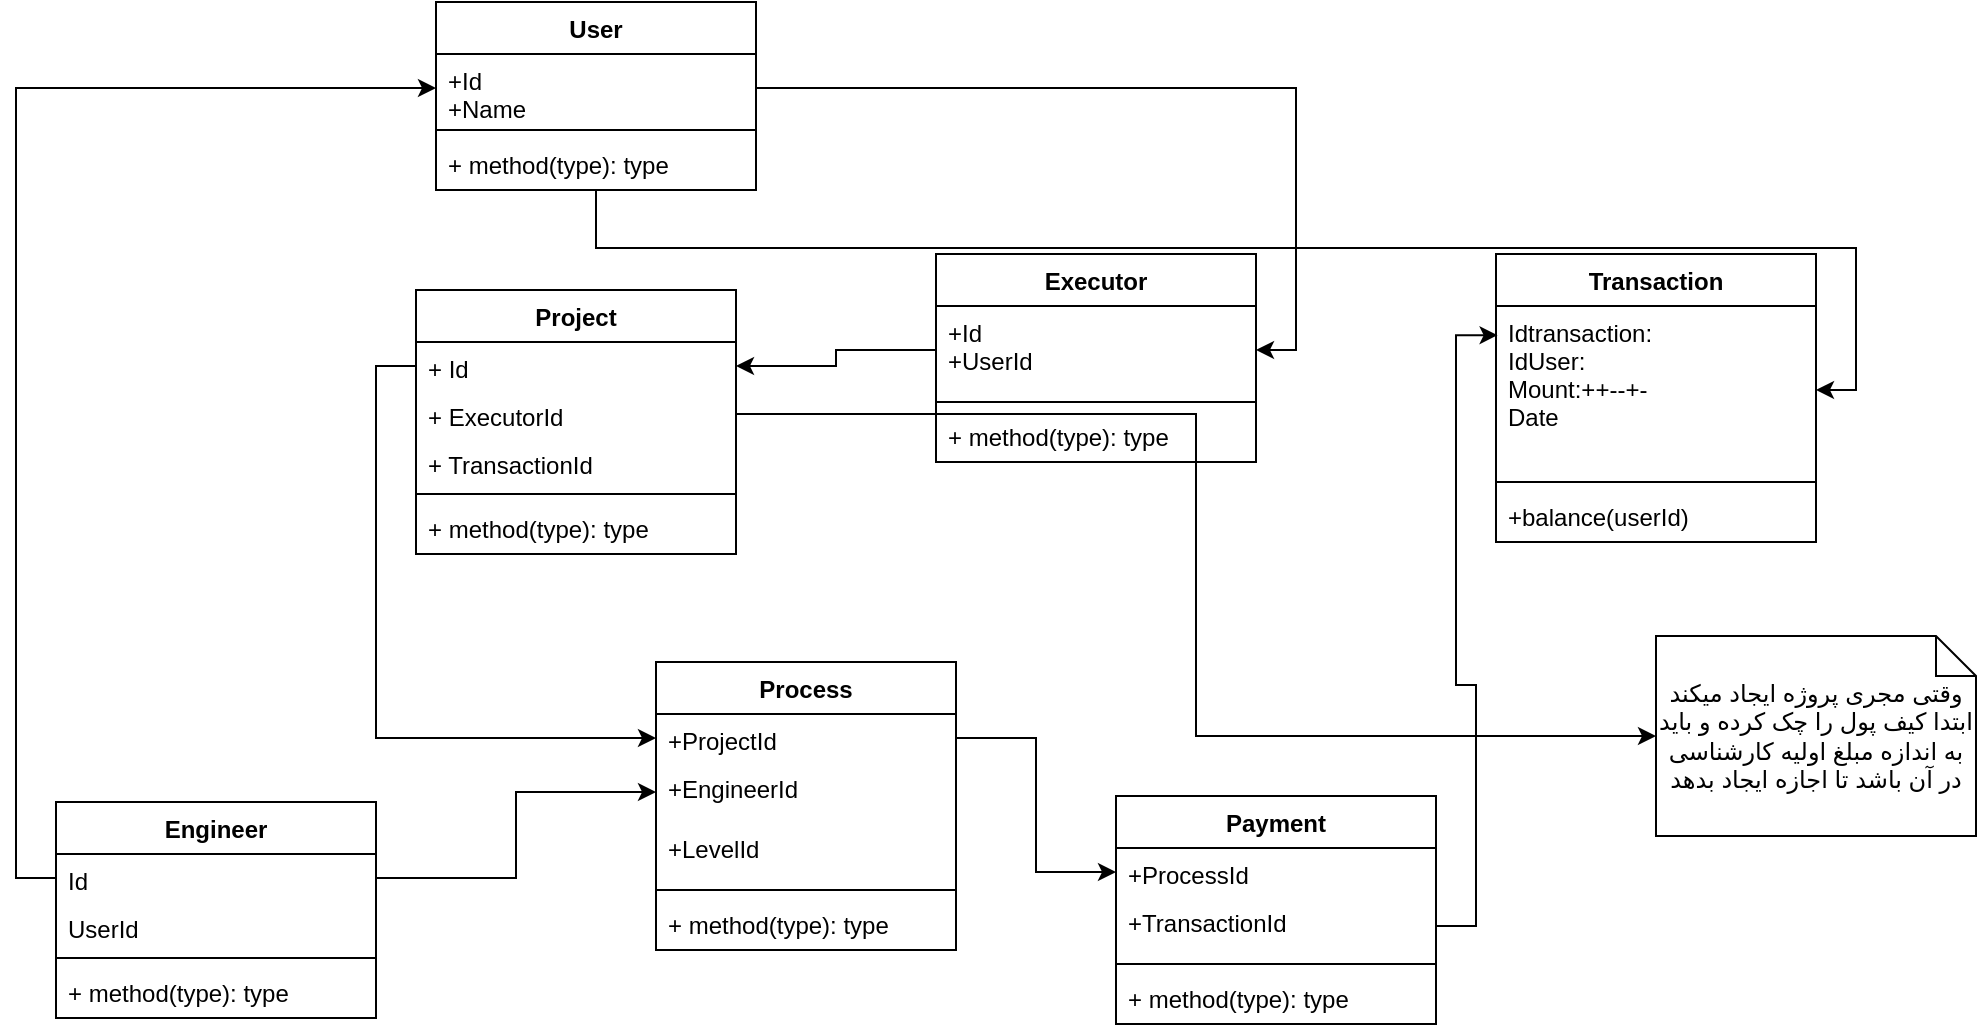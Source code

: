 <mxfile version="18.1.3" type="github">
  <diagram id="UfdyIqfIFR9n5oV1vF0f" name="Class-Diagram">
    <mxGraphModel dx="1038" dy="1639" grid="1" gridSize="10" guides="1" tooltips="1" connect="1" arrows="1" fold="1" page="1" pageScale="1" pageWidth="850" pageHeight="1100" math="0" shadow="0">
      <root>
        <mxCell id="0" />
        <mxCell id="1" parent="0" />
        <mxCell id="uthGSIGMHY5dIZVVky6s-19" value="Executor" style="swimlane;fontStyle=1;align=center;verticalAlign=top;childLayout=stackLayout;horizontal=1;startSize=26;horizontalStack=0;resizeParent=1;resizeParentMax=0;resizeLast=0;collapsible=1;marginBottom=0;" parent="1" vertex="1">
          <mxGeometry x="490" y="-14" width="160" height="104" as="geometry" />
        </mxCell>
        <mxCell id="uthGSIGMHY5dIZVVky6s-53" value="+Id&#xa;+UserId" style="text;strokeColor=none;fillColor=none;align=left;verticalAlign=top;spacingLeft=4;spacingRight=4;overflow=hidden;rotatable=0;points=[[0,0.5],[1,0.5]];portConstraint=eastwest;" parent="uthGSIGMHY5dIZVVky6s-19" vertex="1">
          <mxGeometry y="26" width="160" height="44" as="geometry" />
        </mxCell>
        <mxCell id="uthGSIGMHY5dIZVVky6s-21" value="" style="line;strokeWidth=1;fillColor=none;align=left;verticalAlign=middle;spacingTop=-1;spacingLeft=3;spacingRight=3;rotatable=0;labelPosition=right;points=[];portConstraint=eastwest;" parent="uthGSIGMHY5dIZVVky6s-19" vertex="1">
          <mxGeometry y="70" width="160" height="8" as="geometry" />
        </mxCell>
        <mxCell id="uthGSIGMHY5dIZVVky6s-22" value="+ method(type): type" style="text;strokeColor=none;fillColor=none;align=left;verticalAlign=top;spacingLeft=4;spacingRight=4;overflow=hidden;rotatable=0;points=[[0,0.5],[1,0.5]];portConstraint=eastwest;" parent="uthGSIGMHY5dIZVVky6s-19" vertex="1">
          <mxGeometry y="78" width="160" height="26" as="geometry" />
        </mxCell>
        <mxCell id="uthGSIGMHY5dIZVVky6s-29" value="Project" style="swimlane;fontStyle=1;align=center;verticalAlign=top;childLayout=stackLayout;horizontal=1;startSize=26;horizontalStack=0;resizeParent=1;resizeParentMax=0;resizeLast=0;collapsible=1;marginBottom=0;" parent="1" vertex="1">
          <mxGeometry x="230" y="4" width="160" height="132" as="geometry" />
        </mxCell>
        <mxCell id="uthGSIGMHY5dIZVVky6s-30" value="+ Id" style="text;strokeColor=none;fillColor=none;align=left;verticalAlign=top;spacingLeft=4;spacingRight=4;overflow=hidden;rotatable=0;points=[[0,0.5],[1,0.5]];portConstraint=eastwest;" parent="uthGSIGMHY5dIZVVky6s-29" vertex="1">
          <mxGeometry y="26" width="160" height="24" as="geometry" />
        </mxCell>
        <mxCell id="CF2RtK2qkQECkK7E3qvq-14" value="+ ExecutorId" style="text;strokeColor=none;fillColor=none;align=left;verticalAlign=top;spacingLeft=4;spacingRight=4;overflow=hidden;rotatable=0;points=[[0,0.5],[1,0.5]];portConstraint=eastwest;" vertex="1" parent="uthGSIGMHY5dIZVVky6s-29">
          <mxGeometry y="50" width="160" height="24" as="geometry" />
        </mxCell>
        <mxCell id="CF2RtK2qkQECkK7E3qvq-25" value="+ TransactionId" style="text;strokeColor=none;fillColor=none;align=left;verticalAlign=top;spacingLeft=4;spacingRight=4;overflow=hidden;rotatable=0;points=[[0,0.5],[1,0.5]];portConstraint=eastwest;" vertex="1" parent="uthGSIGMHY5dIZVVky6s-29">
          <mxGeometry y="74" width="160" height="24" as="geometry" />
        </mxCell>
        <mxCell id="uthGSIGMHY5dIZVVky6s-31" value="" style="line;strokeWidth=1;fillColor=none;align=left;verticalAlign=middle;spacingTop=-1;spacingLeft=3;spacingRight=3;rotatable=0;labelPosition=right;points=[];portConstraint=eastwest;" parent="uthGSIGMHY5dIZVVky6s-29" vertex="1">
          <mxGeometry y="98" width="160" height="8" as="geometry" />
        </mxCell>
        <mxCell id="uthGSIGMHY5dIZVVky6s-32" value="+ method(type): type" style="text;strokeColor=none;fillColor=none;align=left;verticalAlign=top;spacingLeft=4;spacingRight=4;overflow=hidden;rotatable=0;points=[[0,0.5],[1,0.5]];portConstraint=eastwest;" parent="uthGSIGMHY5dIZVVky6s-29" vertex="1">
          <mxGeometry y="106" width="160" height="26" as="geometry" />
        </mxCell>
        <mxCell id="uthGSIGMHY5dIZVVky6s-33" value="Payment" style="swimlane;fontStyle=1;align=center;verticalAlign=top;childLayout=stackLayout;horizontal=1;startSize=26;horizontalStack=0;resizeParent=1;resizeParentMax=0;resizeLast=0;collapsible=1;marginBottom=0;" parent="1" vertex="1">
          <mxGeometry x="580" y="257" width="160" height="114" as="geometry" />
        </mxCell>
        <mxCell id="uthGSIGMHY5dIZVVky6s-34" value="+ProcessId" style="text;strokeColor=none;fillColor=none;align=left;verticalAlign=top;spacingLeft=4;spacingRight=4;overflow=hidden;rotatable=0;points=[[0,0.5],[1,0.5]];portConstraint=eastwest;" parent="uthGSIGMHY5dIZVVky6s-33" vertex="1">
          <mxGeometry y="26" width="160" height="24" as="geometry" />
        </mxCell>
        <mxCell id="CF2RtK2qkQECkK7E3qvq-10" value="+TransactionId" style="text;strokeColor=none;fillColor=none;spacingLeft=4;spacingRight=4;overflow=hidden;rotatable=0;points=[[0,0.5],[1,0.5]];portConstraint=eastwest;fontSize=12;" vertex="1" parent="uthGSIGMHY5dIZVVky6s-33">
          <mxGeometry y="50" width="160" height="30" as="geometry" />
        </mxCell>
        <mxCell id="uthGSIGMHY5dIZVVky6s-35" value="" style="line;strokeWidth=1;fillColor=none;align=left;verticalAlign=middle;spacingTop=-1;spacingLeft=3;spacingRight=3;rotatable=0;labelPosition=right;points=[];portConstraint=eastwest;" parent="uthGSIGMHY5dIZVVky6s-33" vertex="1">
          <mxGeometry y="80" width="160" height="8" as="geometry" />
        </mxCell>
        <mxCell id="uthGSIGMHY5dIZVVky6s-36" value="+ method(type): type" style="text;strokeColor=none;fillColor=none;align=left;verticalAlign=top;spacingLeft=4;spacingRight=4;overflow=hidden;rotatable=0;points=[[0,0.5],[1,0.5]];portConstraint=eastwest;" parent="uthGSIGMHY5dIZVVky6s-33" vertex="1">
          <mxGeometry y="88" width="160" height="26" as="geometry" />
        </mxCell>
        <mxCell id="uthGSIGMHY5dIZVVky6s-37" value="Process" style="swimlane;fontStyle=1;align=center;verticalAlign=top;childLayout=stackLayout;horizontal=1;startSize=26;horizontalStack=0;resizeParent=1;resizeParentMax=0;resizeLast=0;collapsible=1;marginBottom=0;" parent="1" vertex="1">
          <mxGeometry x="350" y="190" width="150" height="144" as="geometry" />
        </mxCell>
        <mxCell id="uthGSIGMHY5dIZVVky6s-38" value="+ProjectId" style="text;strokeColor=none;fillColor=none;align=left;verticalAlign=top;spacingLeft=4;spacingRight=4;overflow=hidden;rotatable=0;points=[[0,0.5],[1,0.5]];portConstraint=eastwest;" parent="uthGSIGMHY5dIZVVky6s-37" vertex="1">
          <mxGeometry y="26" width="150" height="24" as="geometry" />
        </mxCell>
        <mxCell id="CF2RtK2qkQECkK7E3qvq-12" value="+EngineerId" style="text;strokeColor=none;fillColor=none;spacingLeft=4;spacingRight=4;overflow=hidden;rotatable=0;points=[[0,0.5],[1,0.5]];portConstraint=eastwest;fontSize=12;" vertex="1" parent="uthGSIGMHY5dIZVVky6s-37">
          <mxGeometry y="50" width="150" height="30" as="geometry" />
        </mxCell>
        <mxCell id="CF2RtK2qkQECkK7E3qvq-22" value="+LevelId" style="text;strokeColor=none;fillColor=none;spacingLeft=4;spacingRight=4;overflow=hidden;rotatable=0;points=[[0,0.5],[1,0.5]];portConstraint=eastwest;fontSize=12;" vertex="1" parent="uthGSIGMHY5dIZVVky6s-37">
          <mxGeometry y="80" width="150" height="30" as="geometry" />
        </mxCell>
        <mxCell id="uthGSIGMHY5dIZVVky6s-39" value="" style="line;strokeWidth=1;fillColor=none;align=left;verticalAlign=middle;spacingTop=-1;spacingLeft=3;spacingRight=3;rotatable=0;labelPosition=right;points=[];portConstraint=eastwest;" parent="uthGSIGMHY5dIZVVky6s-37" vertex="1">
          <mxGeometry y="110" width="150" height="8" as="geometry" />
        </mxCell>
        <mxCell id="uthGSIGMHY5dIZVVky6s-40" value="+ method(type): type" style="text;strokeColor=none;fillColor=none;align=left;verticalAlign=top;spacingLeft=4;spacingRight=4;overflow=hidden;rotatable=0;points=[[0,0.5],[1,0.5]];portConstraint=eastwest;" parent="uthGSIGMHY5dIZVVky6s-37" vertex="1">
          <mxGeometry y="118" width="150" height="26" as="geometry" />
        </mxCell>
        <mxCell id="uthGSIGMHY5dIZVVky6s-41" value="Engineer" style="swimlane;fontStyle=1;align=center;verticalAlign=top;childLayout=stackLayout;horizontal=1;startSize=26;horizontalStack=0;resizeParent=1;resizeParentMax=0;resizeLast=0;collapsible=1;marginBottom=0;" parent="1" vertex="1">
          <mxGeometry x="50" y="260" width="160" height="108" as="geometry" />
        </mxCell>
        <mxCell id="uthGSIGMHY5dIZVVky6s-42" value="Id" style="text;strokeColor=none;fillColor=none;align=left;verticalAlign=top;spacingLeft=4;spacingRight=4;overflow=hidden;rotatable=0;points=[[0,0.5],[1,0.5]];portConstraint=eastwest;" parent="uthGSIGMHY5dIZVVky6s-41" vertex="1">
          <mxGeometry y="26" width="160" height="24" as="geometry" />
        </mxCell>
        <mxCell id="CF2RtK2qkQECkK7E3qvq-16" value="UserId" style="text;strokeColor=none;fillColor=none;align=left;verticalAlign=top;spacingLeft=4;spacingRight=4;overflow=hidden;rotatable=0;points=[[0,0.5],[1,0.5]];portConstraint=eastwest;" vertex="1" parent="uthGSIGMHY5dIZVVky6s-41">
          <mxGeometry y="50" width="160" height="24" as="geometry" />
        </mxCell>
        <mxCell id="uthGSIGMHY5dIZVVky6s-43" value="" style="line;strokeWidth=1;fillColor=none;align=left;verticalAlign=middle;spacingTop=-1;spacingLeft=3;spacingRight=3;rotatable=0;labelPosition=right;points=[];portConstraint=eastwest;" parent="uthGSIGMHY5dIZVVky6s-41" vertex="1">
          <mxGeometry y="74" width="160" height="8" as="geometry" />
        </mxCell>
        <mxCell id="uthGSIGMHY5dIZVVky6s-44" value="+ method(type): type" style="text;strokeColor=none;fillColor=none;align=left;verticalAlign=top;spacingLeft=4;spacingRight=4;overflow=hidden;rotatable=0;points=[[0,0.5],[1,0.5]];portConstraint=eastwest;" parent="uthGSIGMHY5dIZVVky6s-41" vertex="1">
          <mxGeometry y="82" width="160" height="26" as="geometry" />
        </mxCell>
        <mxCell id="uthGSIGMHY5dIZVVky6s-45" value="Transaction" style="swimlane;fontStyle=1;align=center;verticalAlign=top;childLayout=stackLayout;horizontal=1;startSize=26;horizontalStack=0;resizeParent=1;resizeParentMax=0;resizeLast=0;collapsible=1;marginBottom=0;" parent="1" vertex="1">
          <mxGeometry x="770" y="-14" width="160" height="144" as="geometry" />
        </mxCell>
        <mxCell id="uthGSIGMHY5dIZVVky6s-46" value="Idtransaction:&#xa;IdUser:&#xa;Mount:++--+-&#xa;Date" style="text;strokeColor=none;fillColor=none;align=left;verticalAlign=top;spacingLeft=4;spacingRight=4;overflow=hidden;rotatable=0;points=[[0,0.5],[1,0.5]];portConstraint=eastwest;" parent="uthGSIGMHY5dIZVVky6s-45" vertex="1">
          <mxGeometry y="26" width="160" height="84" as="geometry" />
        </mxCell>
        <mxCell id="uthGSIGMHY5dIZVVky6s-47" value="" style="line;strokeWidth=1;fillColor=none;align=left;verticalAlign=middle;spacingTop=-1;spacingLeft=3;spacingRight=3;rotatable=0;labelPosition=right;points=[];portConstraint=eastwest;" parent="uthGSIGMHY5dIZVVky6s-45" vertex="1">
          <mxGeometry y="110" width="160" height="8" as="geometry" />
        </mxCell>
        <mxCell id="uthGSIGMHY5dIZVVky6s-48" value="+balance(userId)" style="text;strokeColor=none;fillColor=none;align=left;verticalAlign=top;spacingLeft=4;spacingRight=4;overflow=hidden;rotatable=0;points=[[0,0.5],[1,0.5]];portConstraint=eastwest;" parent="uthGSIGMHY5dIZVVky6s-45" vertex="1">
          <mxGeometry y="118" width="160" height="26" as="geometry" />
        </mxCell>
        <mxCell id="CF2RtK2qkQECkK7E3qvq-1" style="edgeStyle=orthogonalEdgeStyle;rounded=0;orthogonalLoop=1;jettySize=auto;html=1;entryX=1;entryY=0.5;entryDx=0;entryDy=0;" edge="1" parent="1" source="uthGSIGMHY5dIZVVky6s-53" target="uthGSIGMHY5dIZVVky6s-30">
          <mxGeometry relative="1" as="geometry" />
        </mxCell>
        <mxCell id="CF2RtK2qkQECkK7E3qvq-19" style="edgeStyle=orthogonalEdgeStyle;rounded=0;orthogonalLoop=1;jettySize=auto;html=1;entryX=1;entryY=0.5;entryDx=0;entryDy=0;" edge="1" parent="1" source="CF2RtK2qkQECkK7E3qvq-2" target="uthGSIGMHY5dIZVVky6s-46">
          <mxGeometry relative="1" as="geometry">
            <mxPoint x="941.6" y="40" as="targetPoint" />
          </mxGeometry>
        </mxCell>
        <mxCell id="CF2RtK2qkQECkK7E3qvq-2" value="User" style="swimlane;fontStyle=1;align=center;verticalAlign=top;childLayout=stackLayout;horizontal=1;startSize=26;horizontalStack=0;resizeParent=1;resizeParentMax=0;resizeLast=0;collapsible=1;marginBottom=0;" vertex="1" parent="1">
          <mxGeometry x="240" y="-140" width="160" height="94" as="geometry" />
        </mxCell>
        <mxCell id="CF2RtK2qkQECkK7E3qvq-3" value="+Id&#xa;+Name" style="text;strokeColor=none;fillColor=none;align=left;verticalAlign=top;spacingLeft=4;spacingRight=4;overflow=hidden;rotatable=0;points=[[0,0.5],[1,0.5]];portConstraint=eastwest;" vertex="1" parent="CF2RtK2qkQECkK7E3qvq-2">
          <mxGeometry y="26" width="160" height="34" as="geometry" />
        </mxCell>
        <mxCell id="CF2RtK2qkQECkK7E3qvq-4" value="" style="line;strokeWidth=1;fillColor=none;align=left;verticalAlign=middle;spacingTop=-1;spacingLeft=3;spacingRight=3;rotatable=0;labelPosition=right;points=[];portConstraint=eastwest;" vertex="1" parent="CF2RtK2qkQECkK7E3qvq-2">
          <mxGeometry y="60" width="160" height="8" as="geometry" />
        </mxCell>
        <mxCell id="CF2RtK2qkQECkK7E3qvq-5" value="+ method(type): type" style="text;strokeColor=none;fillColor=none;align=left;verticalAlign=top;spacingLeft=4;spacingRight=4;overflow=hidden;rotatable=0;points=[[0,0.5],[1,0.5]];portConstraint=eastwest;" vertex="1" parent="CF2RtK2qkQECkK7E3qvq-2">
          <mxGeometry y="68" width="160" height="26" as="geometry" />
        </mxCell>
        <mxCell id="CF2RtK2qkQECkK7E3qvq-7" style="edgeStyle=orthogonalEdgeStyle;rounded=0;orthogonalLoop=1;jettySize=auto;html=1;entryX=1;entryY=0.5;entryDx=0;entryDy=0;" edge="1" parent="1" source="CF2RtK2qkQECkK7E3qvq-3" target="uthGSIGMHY5dIZVVky6s-53">
          <mxGeometry relative="1" as="geometry" />
        </mxCell>
        <mxCell id="CF2RtK2qkQECkK7E3qvq-9" style="edgeStyle=orthogonalEdgeStyle;rounded=0;orthogonalLoop=1;jettySize=auto;html=1;" edge="1" parent="1" source="uthGSIGMHY5dIZVVky6s-38" target="uthGSIGMHY5dIZVVky6s-34">
          <mxGeometry relative="1" as="geometry" />
        </mxCell>
        <mxCell id="CF2RtK2qkQECkK7E3qvq-11" style="edgeStyle=orthogonalEdgeStyle;rounded=0;orthogonalLoop=1;jettySize=auto;html=1;entryX=0.005;entryY=0.174;entryDx=0;entryDy=0;entryPerimeter=0;" edge="1" parent="1" source="CF2RtK2qkQECkK7E3qvq-10" target="uthGSIGMHY5dIZVVky6s-46">
          <mxGeometry relative="1" as="geometry" />
        </mxCell>
        <mxCell id="CF2RtK2qkQECkK7E3qvq-13" style="edgeStyle=orthogonalEdgeStyle;rounded=0;orthogonalLoop=1;jettySize=auto;html=1;entryX=0;entryY=0.5;entryDx=0;entryDy=0;" edge="1" parent="1" source="uthGSIGMHY5dIZVVky6s-42" target="CF2RtK2qkQECkK7E3qvq-12">
          <mxGeometry relative="1" as="geometry" />
        </mxCell>
        <mxCell id="CF2RtK2qkQECkK7E3qvq-15" style="edgeStyle=orthogonalEdgeStyle;rounded=0;orthogonalLoop=1;jettySize=auto;html=1;entryX=0;entryY=0.5;entryDx=0;entryDy=0;exitX=0;exitY=0.5;exitDx=0;exitDy=0;" edge="1" parent="1" source="uthGSIGMHY5dIZVVky6s-30" target="uthGSIGMHY5dIZVVky6s-38">
          <mxGeometry relative="1" as="geometry" />
        </mxCell>
        <mxCell id="CF2RtK2qkQECkK7E3qvq-17" style="edgeStyle=orthogonalEdgeStyle;rounded=0;orthogonalLoop=1;jettySize=auto;html=1;entryX=0;entryY=0.5;entryDx=0;entryDy=0;exitX=0;exitY=0.5;exitDx=0;exitDy=0;" edge="1" parent="1" source="uthGSIGMHY5dIZVVky6s-42" target="CF2RtK2qkQECkK7E3qvq-3">
          <mxGeometry relative="1" as="geometry">
            <mxPoint x="40" y="280" as="sourcePoint" />
          </mxGeometry>
        </mxCell>
        <mxCell id="CF2RtK2qkQECkK7E3qvq-23" value="وقتی مجری پروژه ایجاد میکند ابتدا کیف پول را چک کرده و باید به اندازه مبلغ اولیه کارشناسی در آن باشد تا اجازه ایجاد بدهد" style="shape=note;size=20;whiteSpace=wrap;html=1;" vertex="1" parent="1">
          <mxGeometry x="850" y="177" width="160" height="100" as="geometry" />
        </mxCell>
        <mxCell id="CF2RtK2qkQECkK7E3qvq-24" style="edgeStyle=orthogonalEdgeStyle;rounded=0;orthogonalLoop=1;jettySize=auto;html=1;entryX=0;entryY=0.5;entryDx=0;entryDy=0;entryPerimeter=0;" edge="1" parent="1" source="CF2RtK2qkQECkK7E3qvq-14" target="CF2RtK2qkQECkK7E3qvq-23">
          <mxGeometry relative="1" as="geometry" />
        </mxCell>
      </root>
    </mxGraphModel>
  </diagram>
</mxfile>
